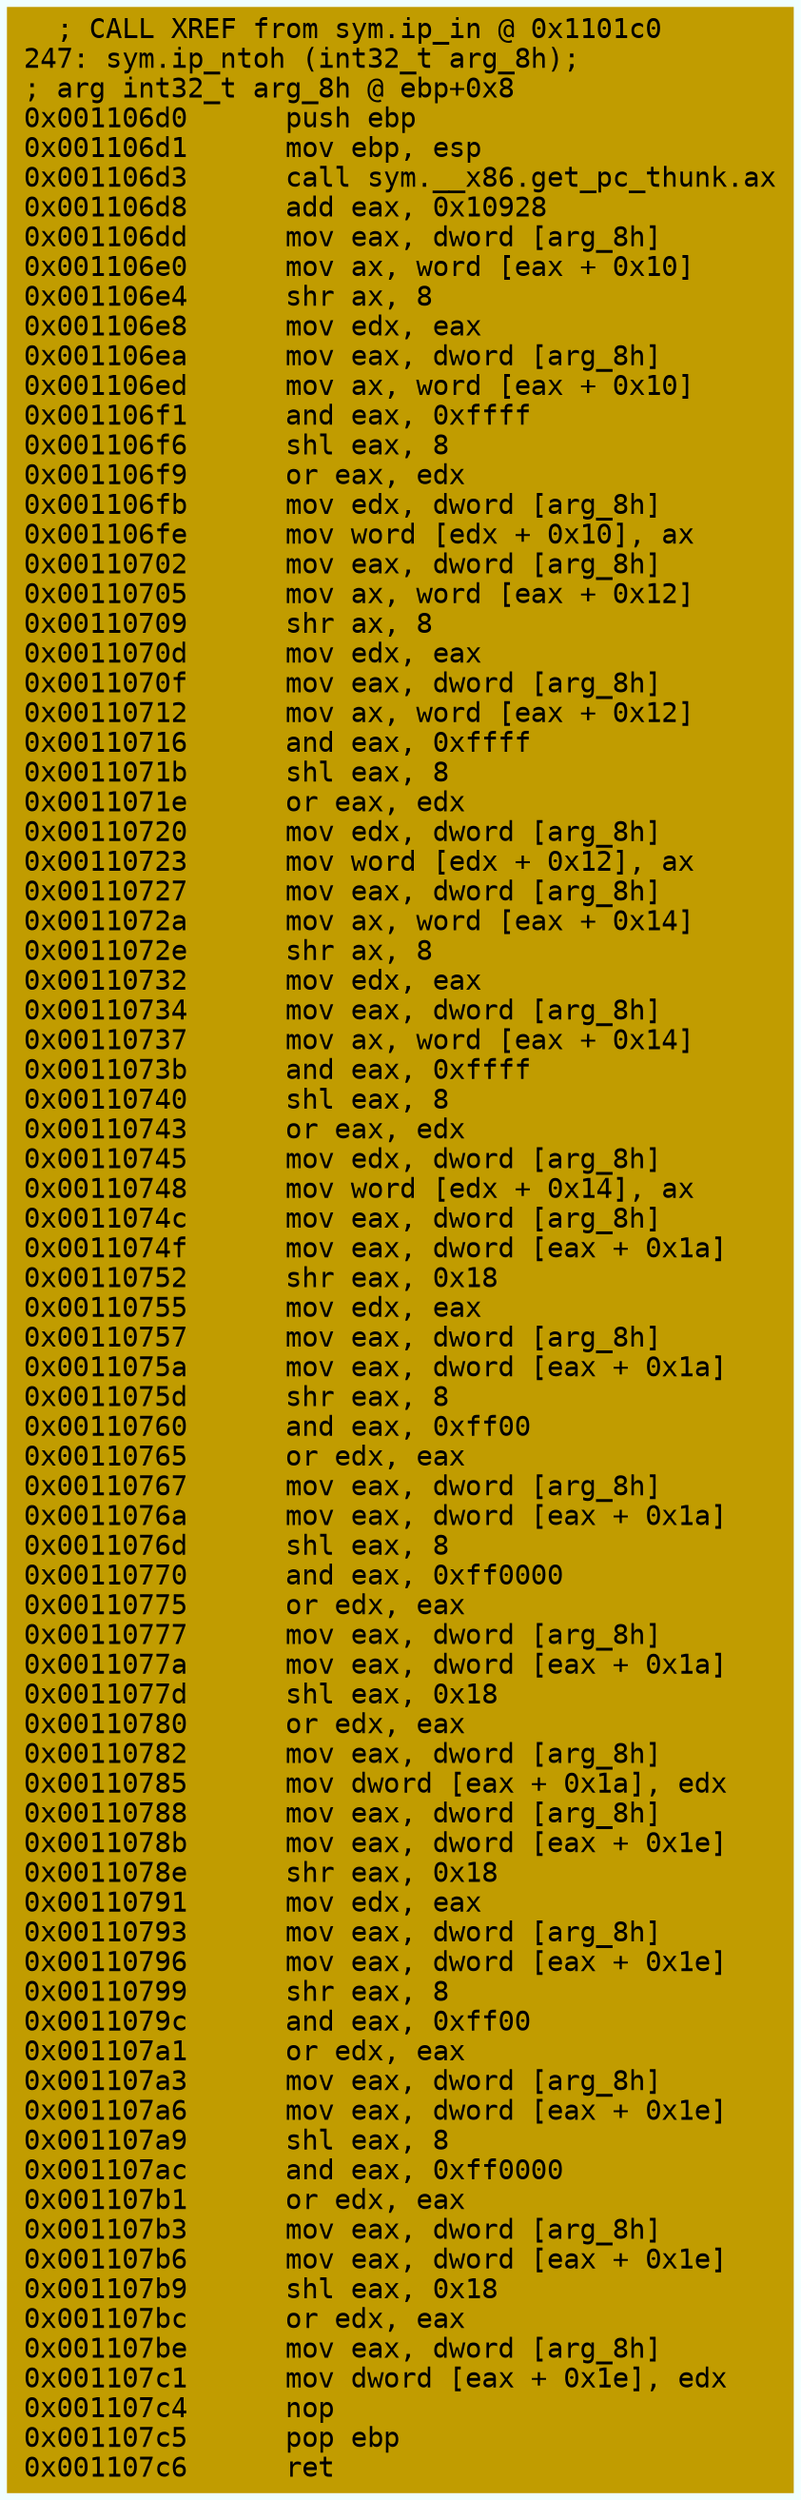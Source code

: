 digraph code {
	graph [bgcolor=azure fontsize=8 fontname="Courier" splines="ortho"];
	node [fillcolor=gray style=filled shape=box];
	edge [arrowhead="normal"];
	"0x001106d0" [URL="sym.ip_ntoh/0x001106d0", fillcolor="#c19c00",color="#c19c00", fontname="Courier",label="  ; CALL XREF from sym.ip_in @ 0x1101c0\l247: sym.ip_ntoh (int32_t arg_8h);\l; arg int32_t arg_8h @ ebp+0x8\l0x001106d0      push ebp\l0x001106d1      mov ebp, esp\l0x001106d3      call sym.__x86.get_pc_thunk.ax\l0x001106d8      add eax, 0x10928\l0x001106dd      mov eax, dword [arg_8h]\l0x001106e0      mov ax, word [eax + 0x10]\l0x001106e4      shr ax, 8\l0x001106e8      mov edx, eax\l0x001106ea      mov eax, dword [arg_8h]\l0x001106ed      mov ax, word [eax + 0x10]\l0x001106f1      and eax, 0xffff\l0x001106f6      shl eax, 8\l0x001106f9      or eax, edx\l0x001106fb      mov edx, dword [arg_8h]\l0x001106fe      mov word [edx + 0x10], ax\l0x00110702      mov eax, dword [arg_8h]\l0x00110705      mov ax, word [eax + 0x12]\l0x00110709      shr ax, 8\l0x0011070d      mov edx, eax\l0x0011070f      mov eax, dword [arg_8h]\l0x00110712      mov ax, word [eax + 0x12]\l0x00110716      and eax, 0xffff\l0x0011071b      shl eax, 8\l0x0011071e      or eax, edx\l0x00110720      mov edx, dword [arg_8h]\l0x00110723      mov word [edx + 0x12], ax\l0x00110727      mov eax, dword [arg_8h]\l0x0011072a      mov ax, word [eax + 0x14]\l0x0011072e      shr ax, 8\l0x00110732      mov edx, eax\l0x00110734      mov eax, dword [arg_8h]\l0x00110737      mov ax, word [eax + 0x14]\l0x0011073b      and eax, 0xffff\l0x00110740      shl eax, 8\l0x00110743      or eax, edx\l0x00110745      mov edx, dword [arg_8h]\l0x00110748      mov word [edx + 0x14], ax\l0x0011074c      mov eax, dword [arg_8h]\l0x0011074f      mov eax, dword [eax + 0x1a]\l0x00110752      shr eax, 0x18\l0x00110755      mov edx, eax\l0x00110757      mov eax, dword [arg_8h]\l0x0011075a      mov eax, dword [eax + 0x1a]\l0x0011075d      shr eax, 8\l0x00110760      and eax, 0xff00\l0x00110765      or edx, eax\l0x00110767      mov eax, dword [arg_8h]\l0x0011076a      mov eax, dword [eax + 0x1a]\l0x0011076d      shl eax, 8\l0x00110770      and eax, 0xff0000\l0x00110775      or edx, eax\l0x00110777      mov eax, dword [arg_8h]\l0x0011077a      mov eax, dword [eax + 0x1a]\l0x0011077d      shl eax, 0x18\l0x00110780      or edx, eax\l0x00110782      mov eax, dword [arg_8h]\l0x00110785      mov dword [eax + 0x1a], edx\l0x00110788      mov eax, dword [arg_8h]\l0x0011078b      mov eax, dword [eax + 0x1e]\l0x0011078e      shr eax, 0x18\l0x00110791      mov edx, eax\l0x00110793      mov eax, dword [arg_8h]\l0x00110796      mov eax, dword [eax + 0x1e]\l0x00110799      shr eax, 8\l0x0011079c      and eax, 0xff00\l0x001107a1      or edx, eax\l0x001107a3      mov eax, dword [arg_8h]\l0x001107a6      mov eax, dword [eax + 0x1e]\l0x001107a9      shl eax, 8\l0x001107ac      and eax, 0xff0000\l0x001107b1      or edx, eax\l0x001107b3      mov eax, dword [arg_8h]\l0x001107b6      mov eax, dword [eax + 0x1e]\l0x001107b9      shl eax, 0x18\l0x001107bc      or edx, eax\l0x001107be      mov eax, dword [arg_8h]\l0x001107c1      mov dword [eax + 0x1e], edx\l0x001107c4      nop\l0x001107c5      pop ebp\l0x001107c6      ret\l"]
}
